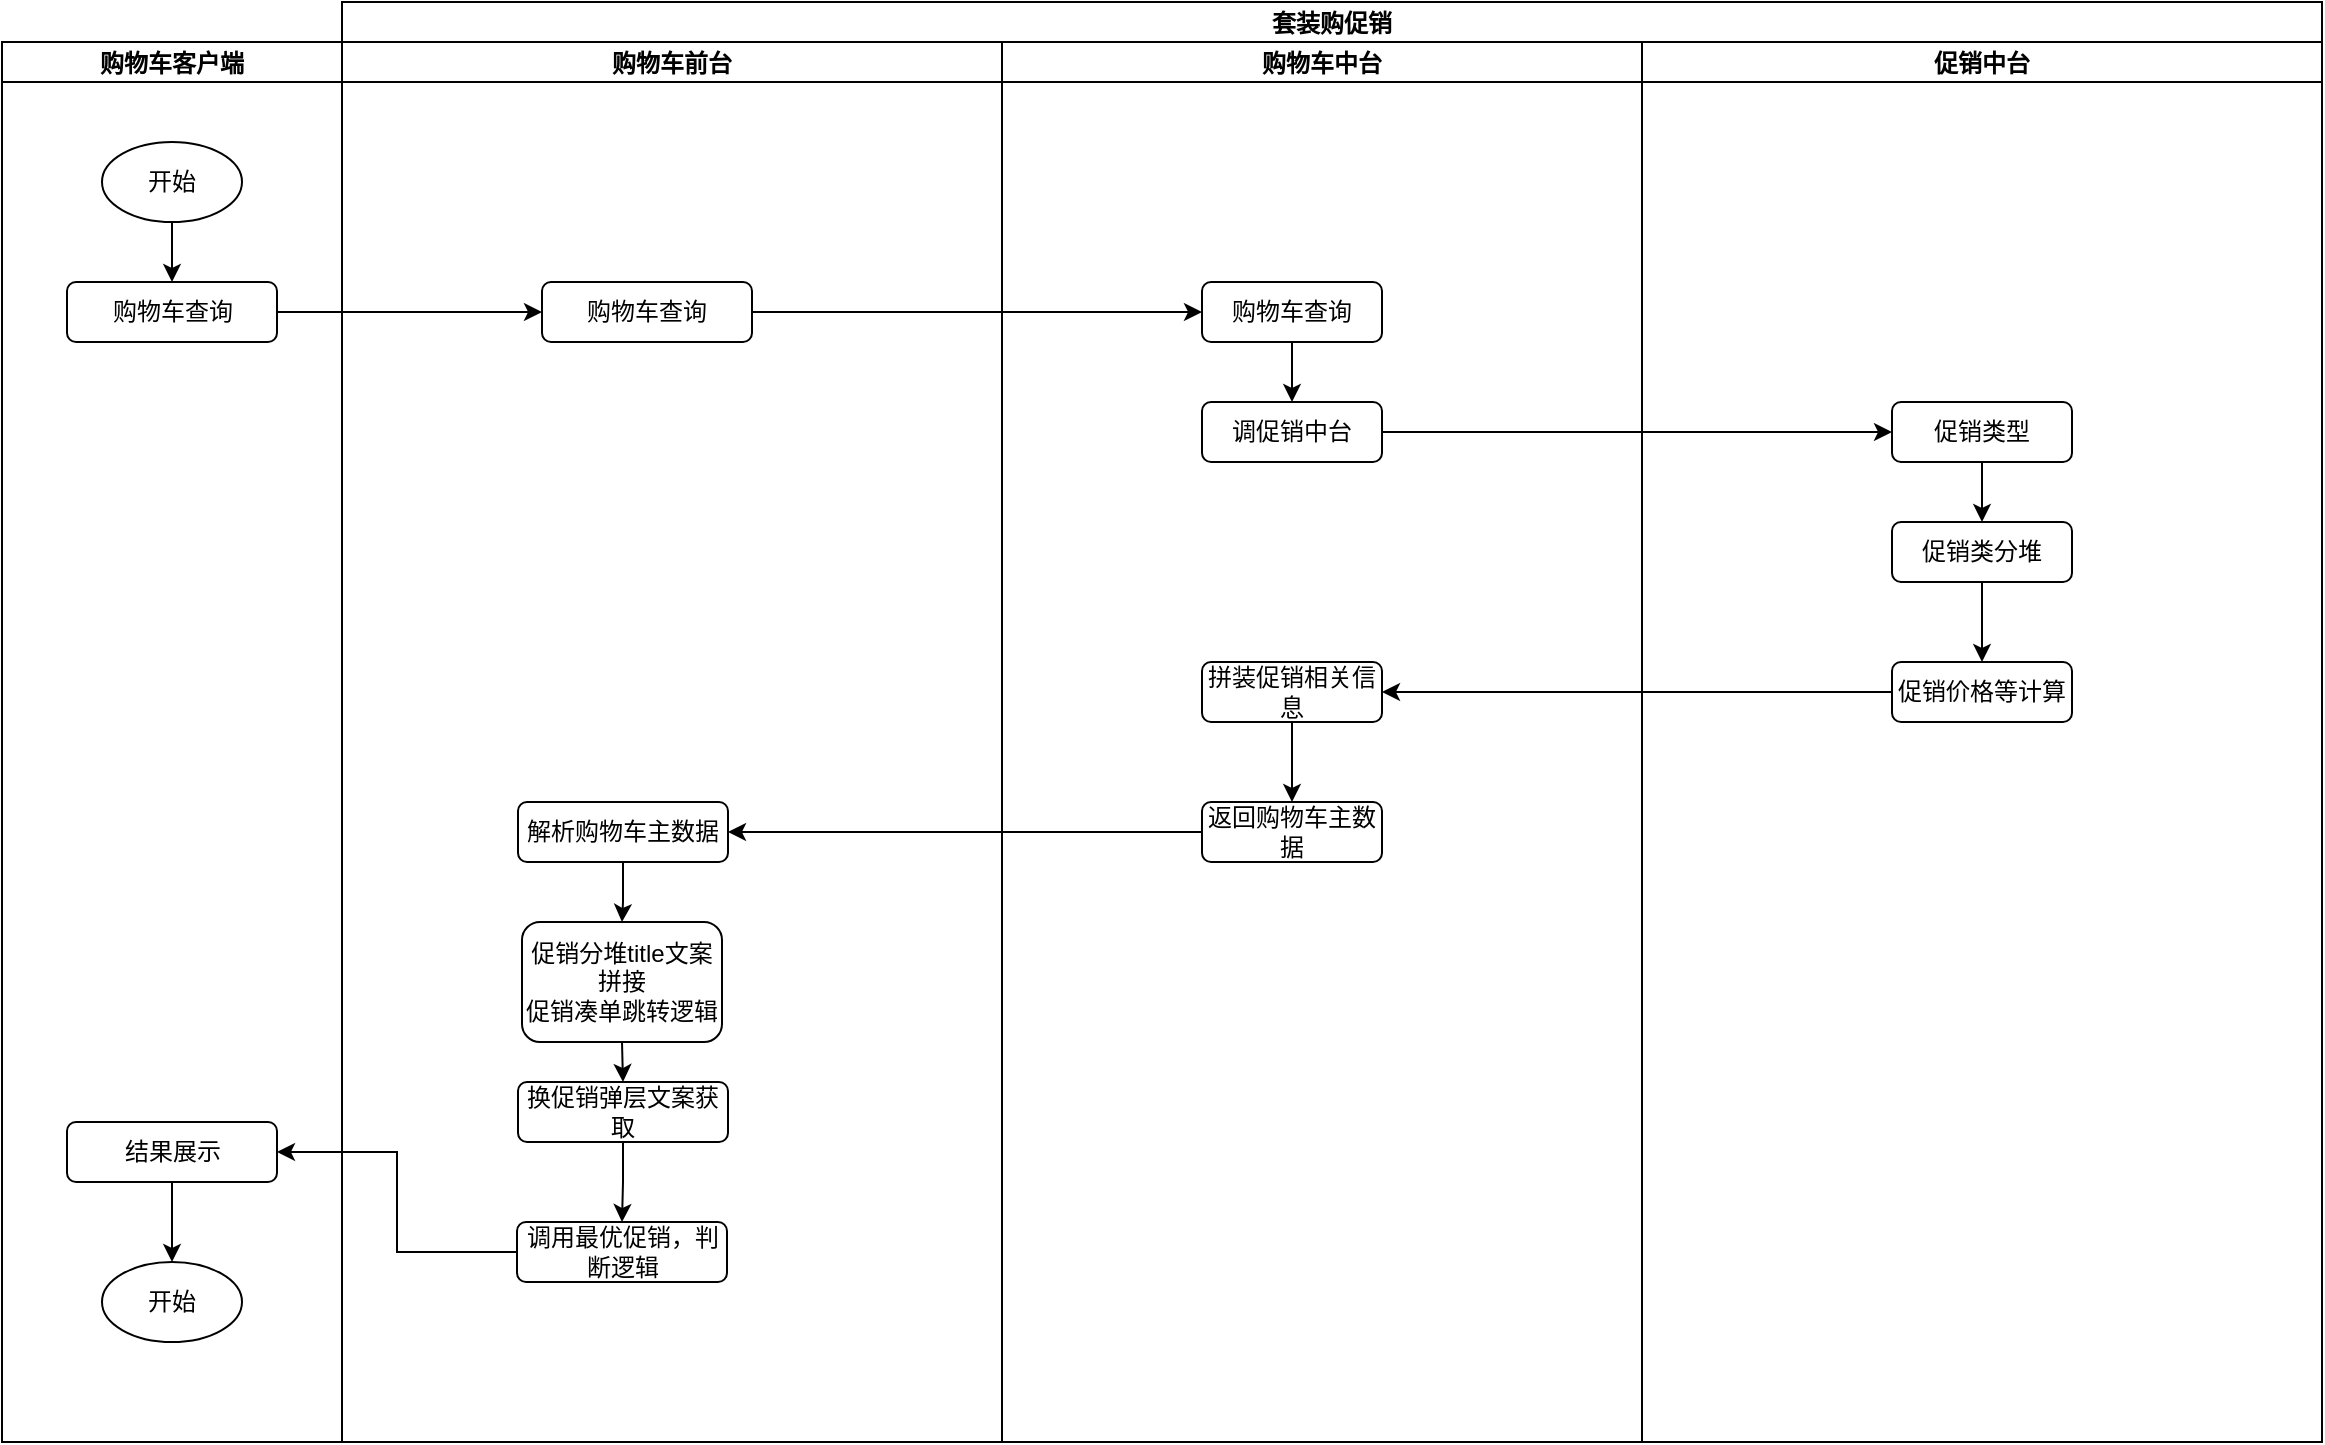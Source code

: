 <mxfile version="14.8.4" type="github">
  <diagram id="kgpKYQtTHZ0yAKxKKP6v" name="Page-1">
    <mxGraphModel dx="2105" dy="712" grid="1" gridSize="10" guides="1" tooltips="1" connect="1" arrows="1" fold="1" page="1" pageScale="1" pageWidth="850" pageHeight="1100" math="0" shadow="0">
      <root>
        <mxCell id="0" />
        <mxCell id="1" parent="0" />
        <mxCell id="vUlYMT36iKvDAk3lZue9-5" value="套装购促销" style="swimlane;childLayout=stackLayout;resizeParent=1;resizeParentMax=0;startSize=20;" vertex="1" parent="1">
          <mxGeometry x="-160" y="50" width="990" height="720" as="geometry">
            <mxRectangle x="-320" y="50" width="90" height="20" as="alternateBounds" />
          </mxGeometry>
        </mxCell>
        <mxCell id="vUlYMT36iKvDAk3lZue9-6" value="购物车前台" style="swimlane;startSize=20;" vertex="1" parent="vUlYMT36iKvDAk3lZue9-5">
          <mxGeometry y="20" width="330" height="700" as="geometry">
            <mxRectangle y="20" width="30" height="700" as="alternateBounds" />
          </mxGeometry>
        </mxCell>
        <mxCell id="vUlYMT36iKvDAk3lZue9-12" value="购物车查询" style="rounded=1;whiteSpace=wrap;html=1;" vertex="1" parent="vUlYMT36iKvDAk3lZue9-6">
          <mxGeometry x="100" y="120" width="105" height="30" as="geometry" />
        </mxCell>
        <mxCell id="vUlYMT36iKvDAk3lZue9-40" style="edgeStyle=orthogonalEdgeStyle;rounded=0;orthogonalLoop=1;jettySize=auto;html=1;entryX=0.5;entryY=0;entryDx=0;entryDy=0;" edge="1" parent="vUlYMT36iKvDAk3lZue9-6" source="vUlYMT36iKvDAk3lZue9-24" target="vUlYMT36iKvDAk3lZue9-37">
          <mxGeometry relative="1" as="geometry" />
        </mxCell>
        <mxCell id="vUlYMT36iKvDAk3lZue9-24" value="解析购物车主数据" style="rounded=1;whiteSpace=wrap;html=1;" vertex="1" parent="vUlYMT36iKvDAk3lZue9-6">
          <mxGeometry x="88" y="380" width="105" height="30" as="geometry" />
        </mxCell>
        <mxCell id="vUlYMT36iKvDAk3lZue9-41" style="edgeStyle=orthogonalEdgeStyle;rounded=0;orthogonalLoop=1;jettySize=auto;html=1;exitX=0.5;exitY=1;exitDx=0;exitDy=0;entryX=0.5;entryY=0;entryDx=0;entryDy=0;" edge="1" parent="vUlYMT36iKvDAk3lZue9-6" source="vUlYMT36iKvDAk3lZue9-37" target="vUlYMT36iKvDAk3lZue9-38">
          <mxGeometry relative="1" as="geometry" />
        </mxCell>
        <mxCell id="vUlYMT36iKvDAk3lZue9-37" value="促销分堆title文案拼接&lt;br&gt;促销凑单跳转逻辑" style="rounded=1;whiteSpace=wrap;html=1;" vertex="1" parent="vUlYMT36iKvDAk3lZue9-6">
          <mxGeometry x="90" y="440" width="100" height="60" as="geometry" />
        </mxCell>
        <mxCell id="vUlYMT36iKvDAk3lZue9-52" style="edgeStyle=orthogonalEdgeStyle;rounded=0;orthogonalLoop=1;jettySize=auto;html=1;entryX=0.5;entryY=0;entryDx=0;entryDy=0;" edge="1" parent="vUlYMT36iKvDAk3lZue9-6" source="vUlYMT36iKvDAk3lZue9-38" target="vUlYMT36iKvDAk3lZue9-51">
          <mxGeometry relative="1" as="geometry" />
        </mxCell>
        <mxCell id="vUlYMT36iKvDAk3lZue9-38" value="换促销弹层文案获取" style="rounded=1;whiteSpace=wrap;html=1;" vertex="1" parent="vUlYMT36iKvDAk3lZue9-6">
          <mxGeometry x="88" y="520" width="105" height="30" as="geometry" />
        </mxCell>
        <mxCell id="vUlYMT36iKvDAk3lZue9-51" value="调用最优促销，判断逻辑" style="rounded=1;whiteSpace=wrap;html=1;" vertex="1" parent="vUlYMT36iKvDAk3lZue9-6">
          <mxGeometry x="87.5" y="590" width="105" height="30" as="geometry" />
        </mxCell>
        <mxCell id="vUlYMT36iKvDAk3lZue9-7" value="购物车中台" style="swimlane;startSize=20;" vertex="1" parent="vUlYMT36iKvDAk3lZue9-5">
          <mxGeometry x="330" y="20" width="320" height="700" as="geometry" />
        </mxCell>
        <mxCell id="vUlYMT36iKvDAk3lZue9-18" style="edgeStyle=orthogonalEdgeStyle;rounded=0;orthogonalLoop=1;jettySize=auto;html=1;entryX=0.5;entryY=0;entryDx=0;entryDy=0;" edge="1" parent="vUlYMT36iKvDAk3lZue9-7" source="vUlYMT36iKvDAk3lZue9-13" target="vUlYMT36iKvDAk3lZue9-14">
          <mxGeometry relative="1" as="geometry" />
        </mxCell>
        <mxCell id="vUlYMT36iKvDAk3lZue9-13" value="购物车查询" style="rounded=1;whiteSpace=wrap;html=1;" vertex="1" parent="vUlYMT36iKvDAk3lZue9-7">
          <mxGeometry x="100" y="120" width="90" height="30" as="geometry" />
        </mxCell>
        <mxCell id="vUlYMT36iKvDAk3lZue9-14" value="调促销中台" style="rounded=1;whiteSpace=wrap;html=1;" vertex="1" parent="vUlYMT36iKvDAk3lZue9-7">
          <mxGeometry x="100" y="180" width="90" height="30" as="geometry" />
        </mxCell>
        <mxCell id="vUlYMT36iKvDAk3lZue9-23" style="edgeStyle=orthogonalEdgeStyle;rounded=0;orthogonalLoop=1;jettySize=auto;html=1;entryX=0.5;entryY=0;entryDx=0;entryDy=0;" edge="1" parent="vUlYMT36iKvDAk3lZue9-7" source="vUlYMT36iKvDAk3lZue9-20" target="vUlYMT36iKvDAk3lZue9-22">
          <mxGeometry relative="1" as="geometry" />
        </mxCell>
        <mxCell id="vUlYMT36iKvDAk3lZue9-20" value="拼装促销相关信息" style="rounded=1;whiteSpace=wrap;html=1;" vertex="1" parent="vUlYMT36iKvDAk3lZue9-7">
          <mxGeometry x="100" y="310" width="90" height="30" as="geometry" />
        </mxCell>
        <mxCell id="vUlYMT36iKvDAk3lZue9-22" value="返回购物车主数据" style="rounded=1;whiteSpace=wrap;html=1;" vertex="1" parent="vUlYMT36iKvDAk3lZue9-7">
          <mxGeometry x="100" y="380" width="90" height="30" as="geometry" />
        </mxCell>
        <mxCell id="vUlYMT36iKvDAk3lZue9-8" value="促销中台" style="swimlane;startSize=20;" vertex="1" parent="vUlYMT36iKvDAk3lZue9-5">
          <mxGeometry x="650" y="20" width="340" height="700" as="geometry" />
        </mxCell>
        <mxCell id="vUlYMT36iKvDAk3lZue9-28" style="edgeStyle=orthogonalEdgeStyle;rounded=0;orthogonalLoop=1;jettySize=auto;html=1;entryX=0.5;entryY=0;entryDx=0;entryDy=0;" edge="1" parent="vUlYMT36iKvDAk3lZue9-8" source="vUlYMT36iKvDAk3lZue9-15" target="vUlYMT36iKvDAk3lZue9-26">
          <mxGeometry relative="1" as="geometry" />
        </mxCell>
        <mxCell id="vUlYMT36iKvDAk3lZue9-15" value="促销类型" style="rounded=1;whiteSpace=wrap;html=1;" vertex="1" parent="vUlYMT36iKvDAk3lZue9-8">
          <mxGeometry x="125" y="180" width="90" height="30" as="geometry" />
        </mxCell>
        <mxCell id="vUlYMT36iKvDAk3lZue9-29" style="edgeStyle=orthogonalEdgeStyle;rounded=0;orthogonalLoop=1;jettySize=auto;html=1;entryX=0.5;entryY=0;entryDx=0;entryDy=0;" edge="1" parent="vUlYMT36iKvDAk3lZue9-8" source="vUlYMT36iKvDAk3lZue9-26" target="vUlYMT36iKvDAk3lZue9-27">
          <mxGeometry relative="1" as="geometry" />
        </mxCell>
        <mxCell id="vUlYMT36iKvDAk3lZue9-26" value="促销类分堆" style="rounded=1;whiteSpace=wrap;html=1;" vertex="1" parent="vUlYMT36iKvDAk3lZue9-8">
          <mxGeometry x="125" y="240" width="90" height="30" as="geometry" />
        </mxCell>
        <mxCell id="vUlYMT36iKvDAk3lZue9-27" value="促销价格等计算" style="rounded=1;whiteSpace=wrap;html=1;" vertex="1" parent="vUlYMT36iKvDAk3lZue9-8">
          <mxGeometry x="125" y="310" width="90" height="30" as="geometry" />
        </mxCell>
        <mxCell id="vUlYMT36iKvDAk3lZue9-17" style="edgeStyle=orthogonalEdgeStyle;rounded=0;orthogonalLoop=1;jettySize=auto;html=1;entryX=0;entryY=0.5;entryDx=0;entryDy=0;" edge="1" parent="vUlYMT36iKvDAk3lZue9-5" source="vUlYMT36iKvDAk3lZue9-12" target="vUlYMT36iKvDAk3lZue9-13">
          <mxGeometry relative="1" as="geometry" />
        </mxCell>
        <mxCell id="vUlYMT36iKvDAk3lZue9-19" style="edgeStyle=orthogonalEdgeStyle;rounded=0;orthogonalLoop=1;jettySize=auto;html=1;" edge="1" parent="vUlYMT36iKvDAk3lZue9-5" source="vUlYMT36iKvDAk3lZue9-14" target="vUlYMT36iKvDAk3lZue9-15">
          <mxGeometry relative="1" as="geometry" />
        </mxCell>
        <mxCell id="vUlYMT36iKvDAk3lZue9-25" style="edgeStyle=orthogonalEdgeStyle;rounded=0;orthogonalLoop=1;jettySize=auto;html=1;" edge="1" parent="vUlYMT36iKvDAk3lZue9-5" source="vUlYMT36iKvDAk3lZue9-22" target="vUlYMT36iKvDAk3lZue9-24">
          <mxGeometry relative="1" as="geometry" />
        </mxCell>
        <mxCell id="vUlYMT36iKvDAk3lZue9-30" style="edgeStyle=orthogonalEdgeStyle;rounded=0;orthogonalLoop=1;jettySize=auto;html=1;entryX=1;entryY=0.5;entryDx=0;entryDy=0;" edge="1" parent="vUlYMT36iKvDAk3lZue9-5" source="vUlYMT36iKvDAk3lZue9-27" target="vUlYMT36iKvDAk3lZue9-20">
          <mxGeometry relative="1" as="geometry" />
        </mxCell>
        <mxCell id="vUlYMT36iKvDAk3lZue9-31" value="购物车客户端" style="swimlane;startSize=20;" vertex="1" parent="1">
          <mxGeometry x="-330" y="70" width="170" height="700" as="geometry" />
        </mxCell>
        <mxCell id="vUlYMT36iKvDAk3lZue9-43" value="开始" style="ellipse;whiteSpace=wrap;html=1;" vertex="1" parent="vUlYMT36iKvDAk3lZue9-31">
          <mxGeometry x="50" y="50" width="70" height="40" as="geometry" />
        </mxCell>
        <mxCell id="vUlYMT36iKvDAk3lZue9-50" style="edgeStyle=orthogonalEdgeStyle;rounded=0;orthogonalLoop=1;jettySize=auto;html=1;" edge="1" parent="vUlYMT36iKvDAk3lZue9-31" source="vUlYMT36iKvDAk3lZue9-47" target="vUlYMT36iKvDAk3lZue9-48">
          <mxGeometry relative="1" as="geometry" />
        </mxCell>
        <mxCell id="vUlYMT36iKvDAk3lZue9-47" value="结果展示" style="rounded=1;whiteSpace=wrap;html=1;" vertex="1" parent="vUlYMT36iKvDAk3lZue9-31">
          <mxGeometry x="32.5" y="540" width="105" height="30" as="geometry" />
        </mxCell>
        <mxCell id="vUlYMT36iKvDAk3lZue9-48" value="开始" style="ellipse;whiteSpace=wrap;html=1;" vertex="1" parent="vUlYMT36iKvDAk3lZue9-31">
          <mxGeometry x="50" y="610" width="70" height="40" as="geometry" />
        </mxCell>
        <mxCell id="vUlYMT36iKvDAk3lZue9-46" style="edgeStyle=orthogonalEdgeStyle;rounded=0;orthogonalLoop=1;jettySize=auto;html=1;entryX=0;entryY=0.5;entryDx=0;entryDy=0;" edge="1" parent="1" source="vUlYMT36iKvDAk3lZue9-44" target="vUlYMT36iKvDAk3lZue9-12">
          <mxGeometry relative="1" as="geometry" />
        </mxCell>
        <mxCell id="vUlYMT36iKvDAk3lZue9-44" value="购物车查询" style="rounded=1;whiteSpace=wrap;html=1;" vertex="1" parent="1">
          <mxGeometry x="-297.5" y="190" width="105" height="30" as="geometry" />
        </mxCell>
        <mxCell id="vUlYMT36iKvDAk3lZue9-45" style="edgeStyle=orthogonalEdgeStyle;rounded=0;orthogonalLoop=1;jettySize=auto;html=1;entryX=0.5;entryY=0;entryDx=0;entryDy=0;" edge="1" parent="1" source="vUlYMT36iKvDAk3lZue9-43" target="vUlYMT36iKvDAk3lZue9-44">
          <mxGeometry relative="1" as="geometry" />
        </mxCell>
        <mxCell id="vUlYMT36iKvDAk3lZue9-49" style="edgeStyle=orthogonalEdgeStyle;rounded=0;orthogonalLoop=1;jettySize=auto;html=1;entryX=1;entryY=0.5;entryDx=0;entryDy=0;exitX=0;exitY=0.5;exitDx=0;exitDy=0;" edge="1" parent="1" source="vUlYMT36iKvDAk3lZue9-51" target="vUlYMT36iKvDAk3lZue9-47">
          <mxGeometry relative="1" as="geometry">
            <mxPoint x="-70" y="625" as="sourcePoint" />
          </mxGeometry>
        </mxCell>
      </root>
    </mxGraphModel>
  </diagram>
</mxfile>

